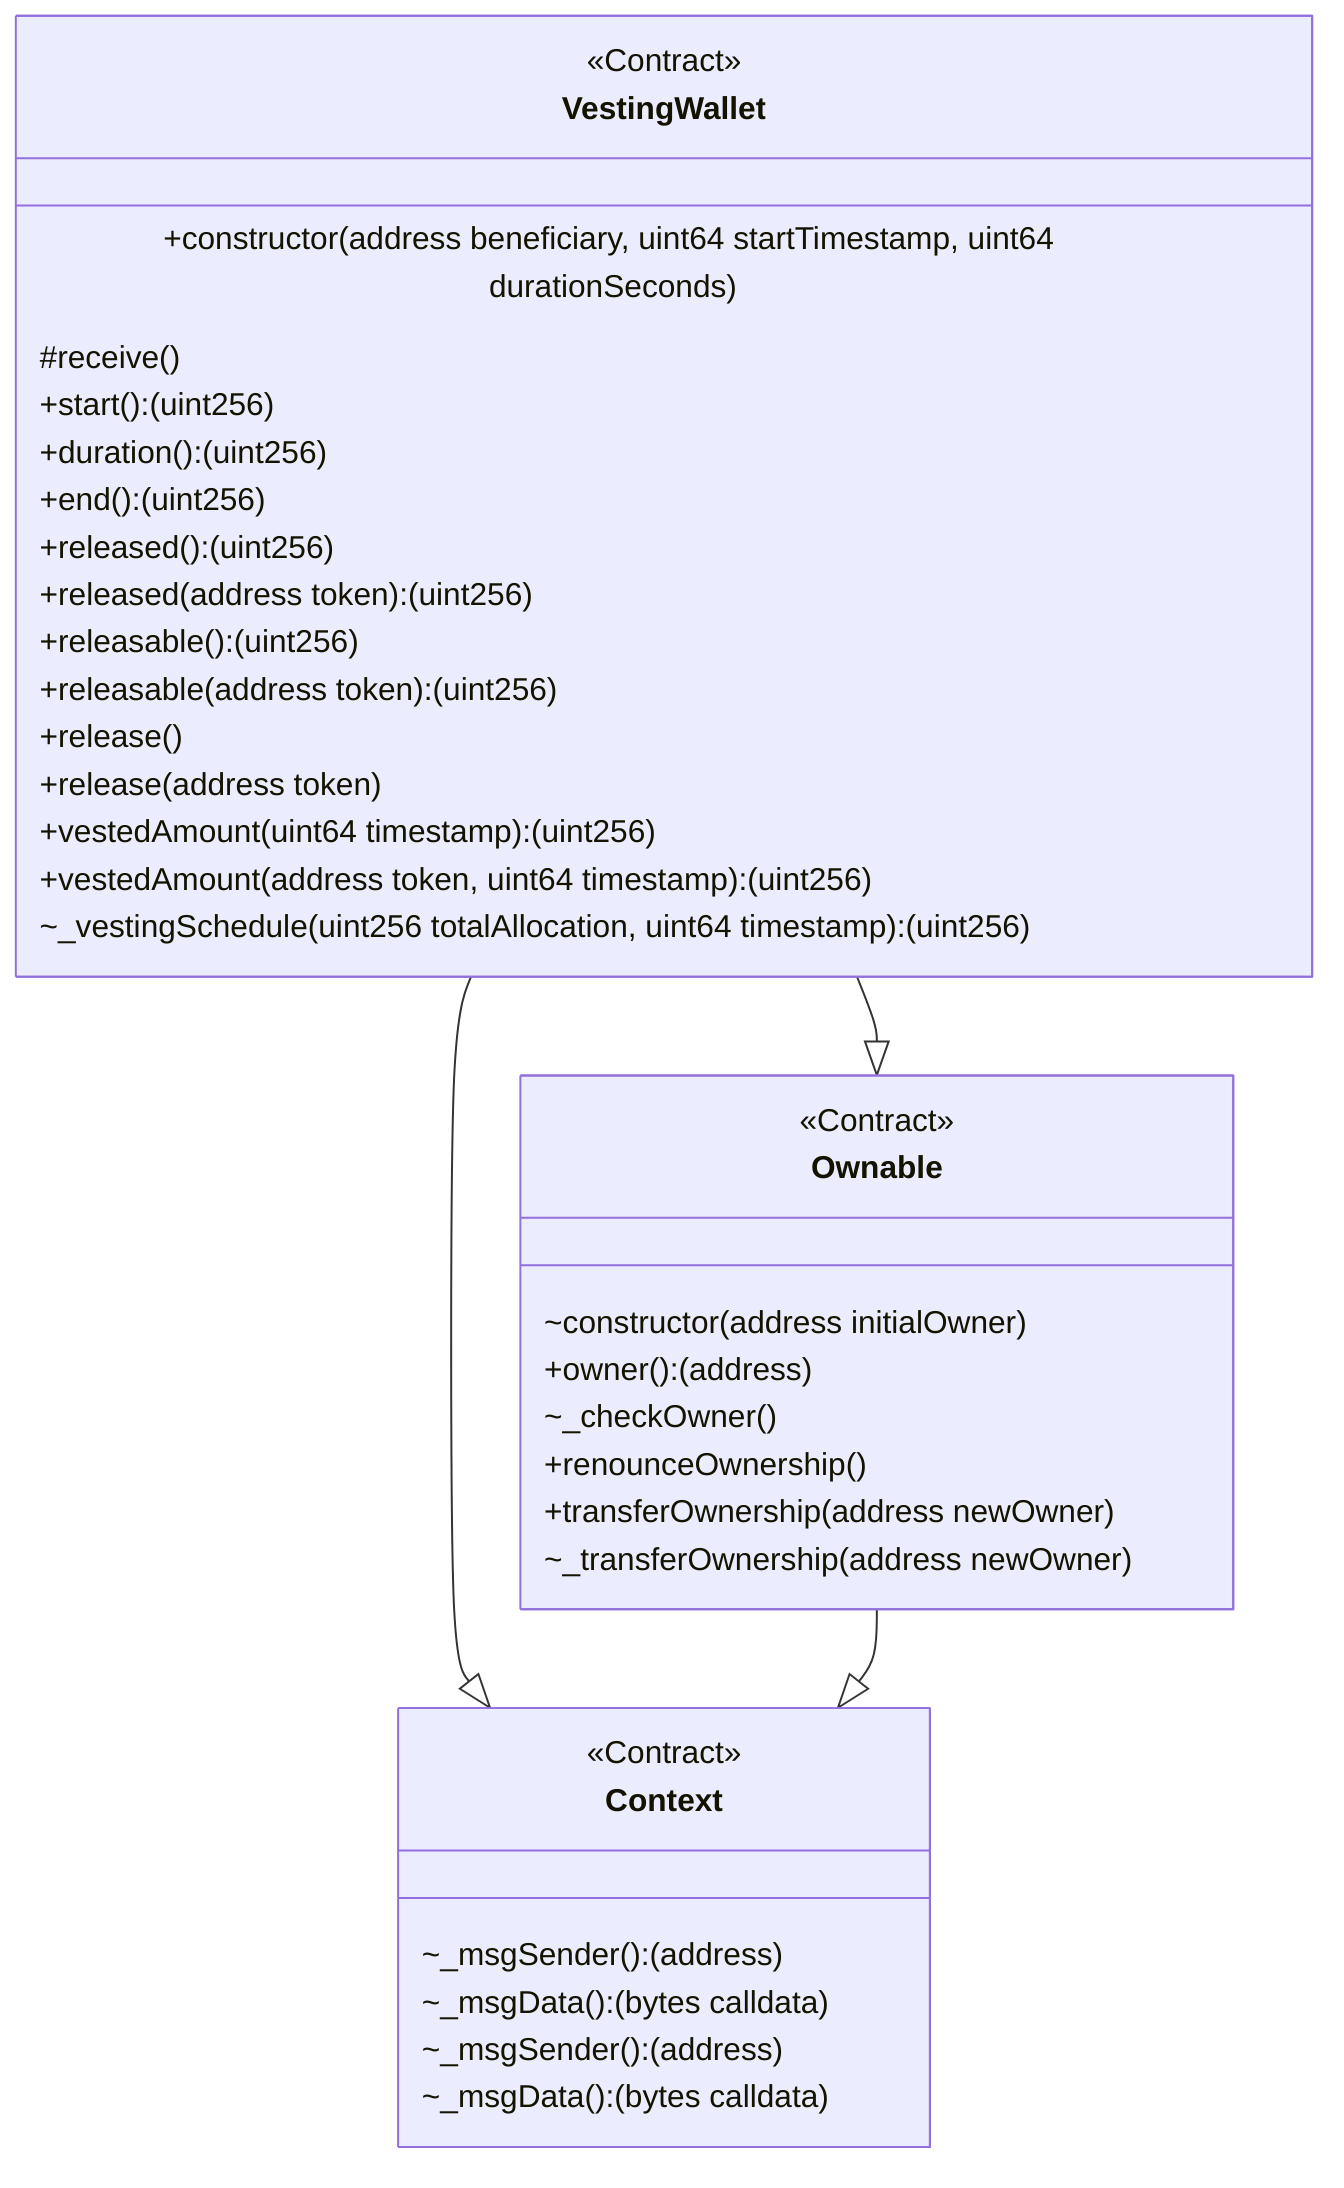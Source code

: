 classDiagram
  %% 1638:4032:1
  class VestingWallet {
    <<Contract>>
    +constructor(address beneficiary, uint64 startTimestamp, uint64 durationSeconds)
    #receive()
    +start(): (uint256)
    +duration(): (uint256)
    +end(): (uint256)
    +released(): (uint256)
    +released(address token): (uint256)
    +releasable(): (uint256)
    +releasable(address token): (uint256)
    +release()
    +release(address token)
    +vestedAmount(uint64 timestamp): (uint256)
    +vestedAmount(address token, uint64 timestamp): (uint256)
    ~_vestingSchedule(uint256 totalAllocation, uint64 timestamp): (uint256)
  }
  
  VestingWallet --|> Context
  
  %% 624:235:6
  class Context {
    <<Contract>>
    ~_msgSender(): (address)
    ~_msgData(): (bytes calldata)
  }
  
  VestingWallet --|> Ownable
  
  %% 663:2438:0
  class Ownable {
    <<Contract>>
    ~constructor(address initialOwner)
    +owner(): (address)
    ~_checkOwner()
    +renounceOwnership()
    +transferOwnership(address newOwner)
    ~_transferOwnership(address newOwner)
  }
  
  Ownable --|> Context
  
  %% 624:235:6
  class Context {
    <<Contract>>
    ~_msgSender(): (address)
    ~_msgData(): (bytes calldata)
  }